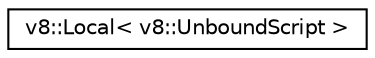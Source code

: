 digraph "Graphical Class Hierarchy"
{
  edge [fontname="Helvetica",fontsize="10",labelfontname="Helvetica",labelfontsize="10"];
  node [fontname="Helvetica",fontsize="10",shape=record];
  rankdir="LR";
  Node1 [label="v8::Local\< v8::UnboundScript \>",height=0.2,width=0.4,color="black", fillcolor="white", style="filled",URL="$classv8_1_1Local.html"];
}
